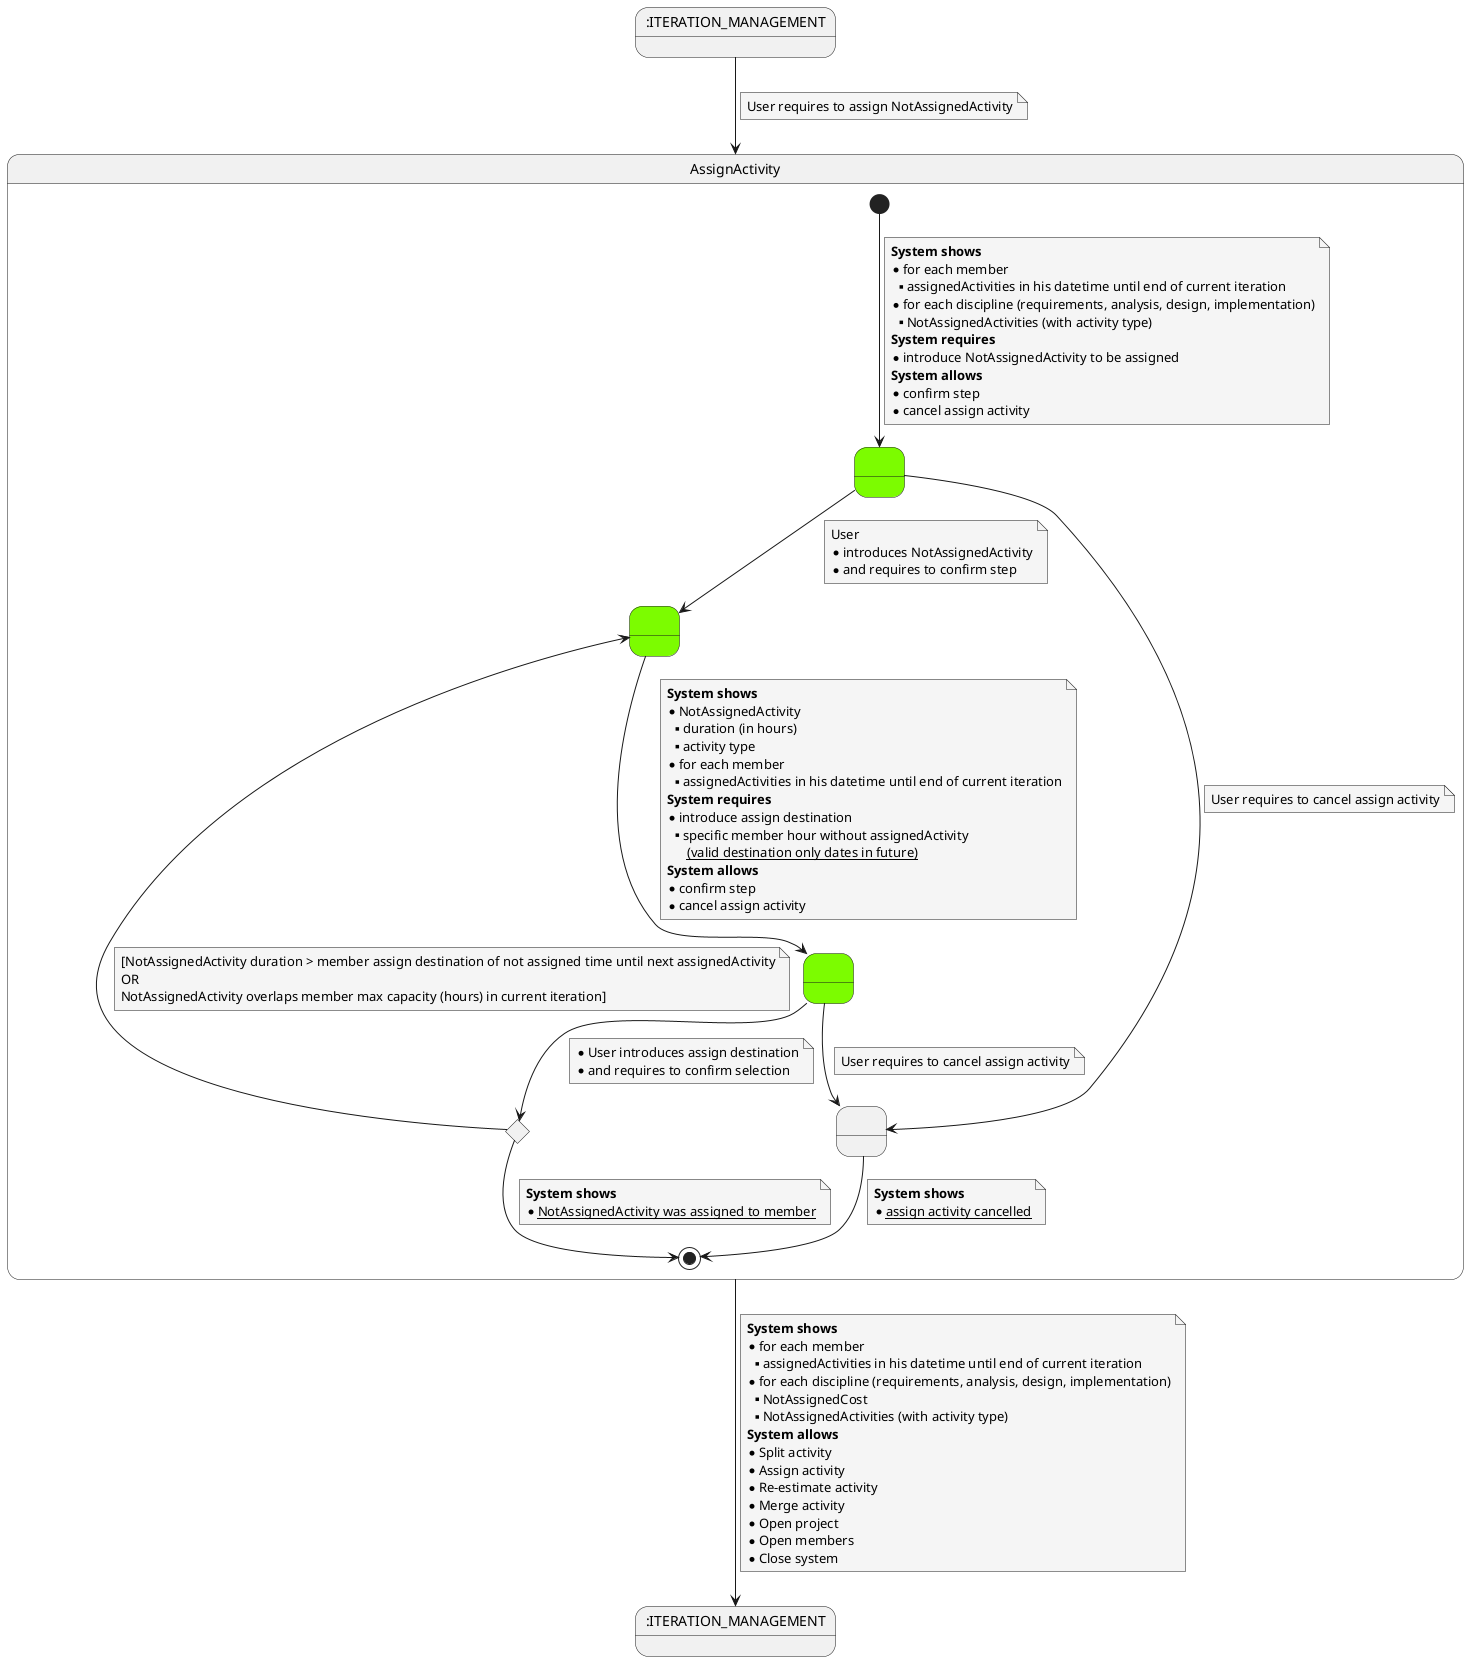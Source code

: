 @startuml
    skinparam {
        NoteBackgroundColor #whiteSmoke
    }

    state ITERATION_MANAGEMENT_START as ":ITERATION_MANAGEMENT"
    state ITERATION_MANAGEMENT_END as ":ITERATION_MANAGEMENT"


    ITERATION_MANAGEMENT_START --> AssignActivity

    note on link
        User requires to assign NotAssignedActivity
    end note

    state AssignActivity {
        state 5 as " " #LawnGreen
        state 13 as " " #LawnGreen
        state 14 as " " #LawnGreen
        state 20 as " "
        state 15 <<choice>>


    [*] --> 13
    note on link
    <b>System shows</b>
    * for each member
    **assignedActivities in his datetime until end of current iteration
    * for each discipline (requirements, analysis, design, implementation)
    ** NotAssignedActivities (with activity type)
    <b>System requires</b>
    * introduce NotAssignedActivity to be assigned
    <b>System allows</b>
    * confirm step
    * cancel assign activity
    end note

    13 --> 5
    note on link
        User
        * introduces NotAssignedActivity
        * and requires to confirm step
    end note

    13 --> 20
    note on link
        User requires to cancel assign activity
    end note

    5 --> 14
    note on link
    <b>System shows</b>
    * NotAssignedActivity
    ** duration (in hours)
    ** activity type
    * for each member
    **assignedActivities in his datetime until end of current iteration
    <b>System requires</b>
    * introduce assign destination
    ** specific member hour without assignedActivity
          __(valid destination only dates in future)__
    <b>System allows</b>
    * confirm step
    * cancel assign activity
    end note

    14 -down-> 15
    note on link
        * User introduces assign destination
        * and requires to confirm selection
    end note

    14 --> 20
    note on link
    User requires to cancel assign activity
    end note

    20 --> [*]
    note on link
         <b>System shows</b>
         * __assign activity cancelled__
    end note

    15 --> 5
    note on link
        [NotAssignedActivity duration > member assign destination of not assigned time until next assignedActivity
        OR
        NotAssignedActivity overlaps member max capacity (hours) in current iteration]
    end note

    15 --> [*]
    note on link
     <b>System shows</b>
     * __NotAssignedActivity was assigned to member__
     end note

}
     AssignActivity --> ITERATION_MANAGEMENT_END
     note on link
          <b>System shows</b>
          * for each member
          **assignedActivities in his datetime until end of current iteration
          * for each discipline (requirements, analysis, design, implementation)
          ** NotAssignedCost
          ** NotAssignedActivities (with activity type)
          <b>System allows</b>
          * Split activity
          * Assign activity
          * Re-estimate activity
          * Merge activity
          * Open project
          * Open members
          * Close system
     end note

@enduml
